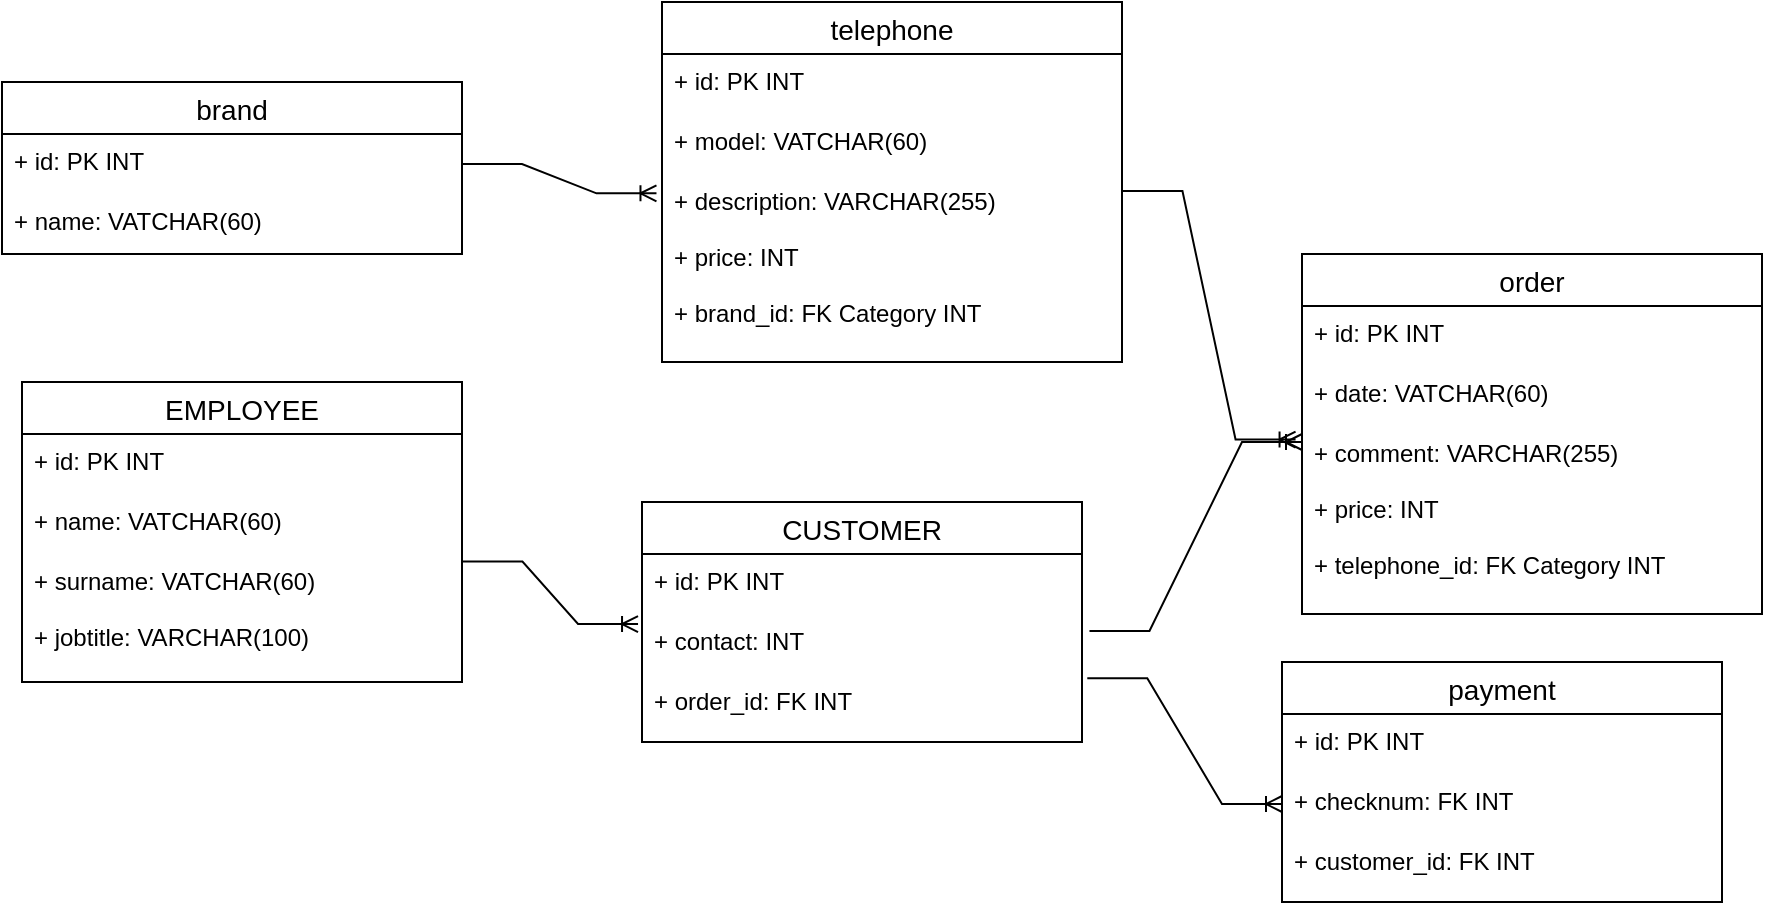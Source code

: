 <mxfile version="20.8.16" type="device"><diagram id="R2lEEEUBdFMjLlhIrx00" name="Page-1"><mxGraphModel dx="1035" dy="569" grid="1" gridSize="10" guides="1" tooltips="1" connect="1" arrows="1" fold="1" page="1" pageScale="1" pageWidth="3300" pageHeight="4681" math="0" shadow="0" extFonts="Permanent Marker^https://fonts.googleapis.com/css?family=Permanent+Marker"><root><mxCell id="0"/><mxCell id="1" parent="0"/><mxCell id="iBwPwngumXpm1CBP26b8-1" value="telephone" style="swimlane;fontStyle=0;childLayout=stackLayout;horizontal=1;startSize=26;horizontalStack=0;resizeParent=1;resizeParentMax=0;resizeLast=0;collapsible=1;marginBottom=0;align=center;fontSize=14;" vertex="1" parent="1"><mxGeometry x="490" y="280" width="230" height="180" as="geometry"/></mxCell><mxCell id="iBwPwngumXpm1CBP26b8-2" value="+ id: PK INT" style="text;strokeColor=none;fillColor=none;spacingLeft=4;spacingRight=4;overflow=hidden;rotatable=0;points=[[0,0.5],[1,0.5]];portConstraint=eastwest;fontSize=12;" vertex="1" parent="iBwPwngumXpm1CBP26b8-1"><mxGeometry y="26" width="230" height="30" as="geometry"/></mxCell><mxCell id="iBwPwngumXpm1CBP26b8-3" value="+ model: VATCHAR(60)" style="text;strokeColor=none;fillColor=none;spacingLeft=4;spacingRight=4;overflow=hidden;rotatable=0;points=[[0,0.5],[1,0.5]];portConstraint=eastwest;fontSize=12;" vertex="1" parent="iBwPwngumXpm1CBP26b8-1"><mxGeometry y="56" width="230" height="30" as="geometry"/></mxCell><mxCell id="iBwPwngumXpm1CBP26b8-4" value="+ description: VARCHAR(255)&#10;&#10;+ price: INT&#10;&#10;+ brand_id: FK Category INT" style="text;strokeColor=none;fillColor=none;spacingLeft=4;spacingRight=4;overflow=hidden;rotatable=0;points=[[0,0.5],[1,0.5]];portConstraint=eastwest;fontSize=12;" vertex="1" parent="iBwPwngumXpm1CBP26b8-1"><mxGeometry y="86" width="230" height="94" as="geometry"/></mxCell><mxCell id="iBwPwngumXpm1CBP26b8-5" value="brand" style="swimlane;fontStyle=0;childLayout=stackLayout;horizontal=1;startSize=26;horizontalStack=0;resizeParent=1;resizeParentMax=0;resizeLast=0;collapsible=1;marginBottom=0;align=center;fontSize=14;" vertex="1" parent="1"><mxGeometry x="160" y="320" width="230" height="86" as="geometry"/></mxCell><mxCell id="iBwPwngumXpm1CBP26b8-6" value="+ id: PK INT" style="text;strokeColor=none;fillColor=none;spacingLeft=4;spacingRight=4;overflow=hidden;rotatable=0;points=[[0,0.5],[1,0.5]];portConstraint=eastwest;fontSize=12;" vertex="1" parent="iBwPwngumXpm1CBP26b8-5"><mxGeometry y="26" width="230" height="30" as="geometry"/></mxCell><mxCell id="iBwPwngumXpm1CBP26b8-7" value="+ name: VATCHAR(60)" style="text;strokeColor=none;fillColor=none;spacingLeft=4;spacingRight=4;overflow=hidden;rotatable=0;points=[[0,0.5],[1,0.5]];portConstraint=eastwest;fontSize=12;" vertex="1" parent="iBwPwngumXpm1CBP26b8-5"><mxGeometry y="56" width="230" height="30" as="geometry"/></mxCell><mxCell id="iBwPwngumXpm1CBP26b8-9" value="" style="edgeStyle=entityRelationEdgeStyle;fontSize=12;html=1;endArrow=ERoneToMany;rounded=0;entryX=-0.012;entryY=0.103;entryDx=0;entryDy=0;entryPerimeter=0;exitX=1;exitY=0.5;exitDx=0;exitDy=0;" edge="1" parent="1" source="iBwPwngumXpm1CBP26b8-6" target="iBwPwngumXpm1CBP26b8-4"><mxGeometry width="100" height="100" relative="1" as="geometry"><mxPoint x="360" y="410" as="sourcePoint"/><mxPoint x="460" y="310" as="targetPoint"/></mxGeometry></mxCell><mxCell id="iBwPwngumXpm1CBP26b8-83" value="EMPLOYEE" style="swimlane;fontStyle=0;childLayout=stackLayout;horizontal=1;startSize=26;horizontalStack=0;resizeParent=1;resizeParentMax=0;resizeLast=0;collapsible=1;marginBottom=0;align=center;fontSize=14;" vertex="1" parent="1"><mxGeometry x="170" y="470" width="220" height="150" as="geometry"/></mxCell><mxCell id="iBwPwngumXpm1CBP26b8-84" value="+ id: PK INT" style="text;strokeColor=none;fillColor=none;spacingLeft=4;spacingRight=4;overflow=hidden;rotatable=0;points=[[0,0.5],[1,0.5]];portConstraint=eastwest;fontSize=12;" vertex="1" parent="iBwPwngumXpm1CBP26b8-83"><mxGeometry y="26" width="220" height="30" as="geometry"/></mxCell><mxCell id="iBwPwngumXpm1CBP26b8-85" value="+ name: VATCHAR(60)" style="text;strokeColor=none;fillColor=none;spacingLeft=4;spacingRight=4;overflow=hidden;rotatable=0;points=[[0,0.5],[1,0.5]];portConstraint=eastwest;fontSize=12;" vertex="1" parent="iBwPwngumXpm1CBP26b8-83"><mxGeometry y="56" width="220" height="30" as="geometry"/></mxCell><mxCell id="iBwPwngumXpm1CBP26b8-86" value="+ surname: VATCHAR(60)&#10;&#10;+ jobtitle: VARCHAR(100)" style="text;strokeColor=none;fillColor=none;spacingLeft=4;spacingRight=4;overflow=hidden;rotatable=0;points=[[0,0.5],[1,0.5]];portConstraint=eastwest;fontSize=12;" vertex="1" parent="iBwPwngumXpm1CBP26b8-83"><mxGeometry y="86" width="220" height="64" as="geometry"/></mxCell><mxCell id="iBwPwngumXpm1CBP26b8-87" value="CUSTOMER" style="swimlane;fontStyle=0;childLayout=stackLayout;horizontal=1;startSize=26;horizontalStack=0;resizeParent=1;resizeParentMax=0;resizeLast=0;collapsible=1;marginBottom=0;align=center;fontSize=14;" vertex="1" parent="1"><mxGeometry x="480" y="530" width="220" height="120" as="geometry"/></mxCell><mxCell id="iBwPwngumXpm1CBP26b8-88" value="+ id: PK INT" style="text;strokeColor=none;fillColor=none;spacingLeft=4;spacingRight=4;overflow=hidden;rotatable=0;points=[[0,0.5],[1,0.5]];portConstraint=eastwest;fontSize=12;" vertex="1" parent="iBwPwngumXpm1CBP26b8-87"><mxGeometry y="26" width="220" height="30" as="geometry"/></mxCell><mxCell id="iBwPwngumXpm1CBP26b8-89" value="+ contact: INT" style="text;strokeColor=none;fillColor=none;spacingLeft=4;spacingRight=4;overflow=hidden;rotatable=0;points=[[0,0.5],[1,0.5]];portConstraint=eastwest;fontSize=12;" vertex="1" parent="iBwPwngumXpm1CBP26b8-87"><mxGeometry y="56" width="220" height="30" as="geometry"/></mxCell><mxCell id="iBwPwngumXpm1CBP26b8-90" value="+ order_id: FK INT" style="text;strokeColor=none;fillColor=none;spacingLeft=4;spacingRight=4;overflow=hidden;rotatable=0;points=[[0,0.5],[1,0.5]];portConstraint=eastwest;fontSize=12;" vertex="1" parent="iBwPwngumXpm1CBP26b8-87"><mxGeometry y="86" width="220" height="34" as="geometry"/></mxCell><mxCell id="iBwPwngumXpm1CBP26b8-101" value="" style="edgeStyle=entityRelationEdgeStyle;fontSize=12;html=1;endArrow=ERoneToMany;rounded=0;exitX=1.001;exitY=0.059;exitDx=0;exitDy=0;exitPerimeter=0;entryX=-0.009;entryY=0.167;entryDx=0;entryDy=0;entryPerimeter=0;" edge="1" parent="1" source="iBwPwngumXpm1CBP26b8-86" target="iBwPwngumXpm1CBP26b8-89"><mxGeometry width="100" height="100" relative="1" as="geometry"><mxPoint x="500" y="670" as="sourcePoint"/><mxPoint x="600" y="570" as="targetPoint"/></mxGeometry></mxCell><mxCell id="iBwPwngumXpm1CBP26b8-102" value="order" style="swimlane;fontStyle=0;childLayout=stackLayout;horizontal=1;startSize=26;horizontalStack=0;resizeParent=1;resizeParentMax=0;resizeLast=0;collapsible=1;marginBottom=0;align=center;fontSize=14;" vertex="1" parent="1"><mxGeometry x="810" y="406" width="230" height="180" as="geometry"/></mxCell><mxCell id="iBwPwngumXpm1CBP26b8-103" value="+ id: PK INT" style="text;strokeColor=none;fillColor=none;spacingLeft=4;spacingRight=4;overflow=hidden;rotatable=0;points=[[0,0.5],[1,0.5]];portConstraint=eastwest;fontSize=12;" vertex="1" parent="iBwPwngumXpm1CBP26b8-102"><mxGeometry y="26" width="230" height="30" as="geometry"/></mxCell><mxCell id="iBwPwngumXpm1CBP26b8-104" value="+ date: VATCHAR(60)" style="text;strokeColor=none;fillColor=none;spacingLeft=4;spacingRight=4;overflow=hidden;rotatable=0;points=[[0,0.5],[1,0.5]];portConstraint=eastwest;fontSize=12;" vertex="1" parent="iBwPwngumXpm1CBP26b8-102"><mxGeometry y="56" width="230" height="30" as="geometry"/></mxCell><mxCell id="iBwPwngumXpm1CBP26b8-105" value="+ comment: VARCHAR(255)&#10;&#10;+ price: INT&#10;&#10;+ telephone_id: FK Category INT" style="text;strokeColor=none;fillColor=none;spacingLeft=4;spacingRight=4;overflow=hidden;rotatable=0;points=[[0,0.5],[1,0.5]];portConstraint=eastwest;fontSize=12;" vertex="1" parent="iBwPwngumXpm1CBP26b8-102"><mxGeometry y="86" width="230" height="94" as="geometry"/></mxCell><mxCell id="iBwPwngumXpm1CBP26b8-106" value="" style="edgeStyle=entityRelationEdgeStyle;fontSize=12;html=1;endArrow=ERoneToMany;rounded=0;exitX=1.001;exitY=0.091;exitDx=0;exitDy=0;exitPerimeter=0;entryX=-0.014;entryY=0.072;entryDx=0;entryDy=0;entryPerimeter=0;" edge="1" parent="1" source="iBwPwngumXpm1CBP26b8-4" target="iBwPwngumXpm1CBP26b8-105"><mxGeometry width="100" height="100" relative="1" as="geometry"><mxPoint x="510" y="440" as="sourcePoint"/><mxPoint x="610" y="340" as="targetPoint"/></mxGeometry></mxCell><mxCell id="iBwPwngumXpm1CBP26b8-107" value="payment" style="swimlane;fontStyle=0;childLayout=stackLayout;horizontal=1;startSize=26;horizontalStack=0;resizeParent=1;resizeParentMax=0;resizeLast=0;collapsible=1;marginBottom=0;align=center;fontSize=14;" vertex="1" parent="1"><mxGeometry x="800" y="610" width="220" height="120" as="geometry"/></mxCell><mxCell id="iBwPwngumXpm1CBP26b8-108" value="+ id: PK INT" style="text;strokeColor=none;fillColor=none;spacingLeft=4;spacingRight=4;overflow=hidden;rotatable=0;points=[[0,0.5],[1,0.5]];portConstraint=eastwest;fontSize=12;" vertex="1" parent="iBwPwngumXpm1CBP26b8-107"><mxGeometry y="26" width="220" height="30" as="geometry"/></mxCell><mxCell id="iBwPwngumXpm1CBP26b8-109" value="+ checknum: FK INT" style="text;strokeColor=none;fillColor=none;spacingLeft=4;spacingRight=4;overflow=hidden;rotatable=0;points=[[0,0.5],[1,0.5]];portConstraint=eastwest;fontSize=12;" vertex="1" parent="iBwPwngumXpm1CBP26b8-107"><mxGeometry y="56" width="220" height="30" as="geometry"/></mxCell><mxCell id="iBwPwngumXpm1CBP26b8-110" value="+ customer_id: FK INT" style="text;strokeColor=none;fillColor=none;spacingLeft=4;spacingRight=4;overflow=hidden;rotatable=0;points=[[0,0.5],[1,0.5]];portConstraint=eastwest;fontSize=12;" vertex="1" parent="iBwPwngumXpm1CBP26b8-107"><mxGeometry y="86" width="220" height="34" as="geometry"/></mxCell><mxCell id="iBwPwngumXpm1CBP26b8-111" value="" style="edgeStyle=entityRelationEdgeStyle;fontSize=12;html=1;endArrow=ERoneToMany;rounded=0;exitX=1.017;exitY=0.284;exitDx=0;exitDy=0;exitPerimeter=0;" edge="1" parent="1" source="iBwPwngumXpm1CBP26b8-89"><mxGeometry width="100" height="100" relative="1" as="geometry"><mxPoint x="700" y="790" as="sourcePoint"/><mxPoint x="810" y="500" as="targetPoint"/></mxGeometry></mxCell><mxCell id="iBwPwngumXpm1CBP26b8-112" value="" style="edgeStyle=entityRelationEdgeStyle;fontSize=12;html=1;endArrow=ERoneToMany;rounded=0;exitX=1.012;exitY=0.061;exitDx=0;exitDy=0;entryX=0;entryY=0.5;entryDx=0;entryDy=0;exitPerimeter=0;" edge="1" parent="1" source="iBwPwngumXpm1CBP26b8-90" target="iBwPwngumXpm1CBP26b8-109"><mxGeometry width="100" height="100" relative="1" as="geometry"><mxPoint x="710" y="640" as="sourcePoint"/><mxPoint x="760" y="770" as="targetPoint"/></mxGeometry></mxCell></root></mxGraphModel></diagram></mxfile>